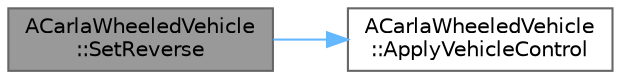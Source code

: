 digraph "ACarlaWheeledVehicle::SetReverse"
{
 // INTERACTIVE_SVG=YES
 // LATEX_PDF_SIZE
  bgcolor="transparent";
  edge [fontname=Helvetica,fontsize=10,labelfontname=Helvetica,labelfontsize=10];
  node [fontname=Helvetica,fontsize=10,shape=box,height=0.2,width=0.4];
  rankdir="LR";
  Node1 [id="Node000001",label="ACarlaWheeledVehicle\l::SetReverse",height=0.2,width=0.4,color="gray40", fillcolor="grey60", style="filled", fontcolor="black",tooltip=" "];
  Node1 -> Node2 [id="edge1_Node000001_Node000002",color="steelblue1",style="solid",tooltip=" "];
  Node2 [id="Node000002",label="ACarlaWheeledVehicle\l::ApplyVehicleControl",height=0.2,width=0.4,color="grey40", fillcolor="white", style="filled",URL="$d5/d70/classACarlaWheeledVehicle.html#ab4b3d9f052562127d457c33368449cf6",tooltip=" "];
}
